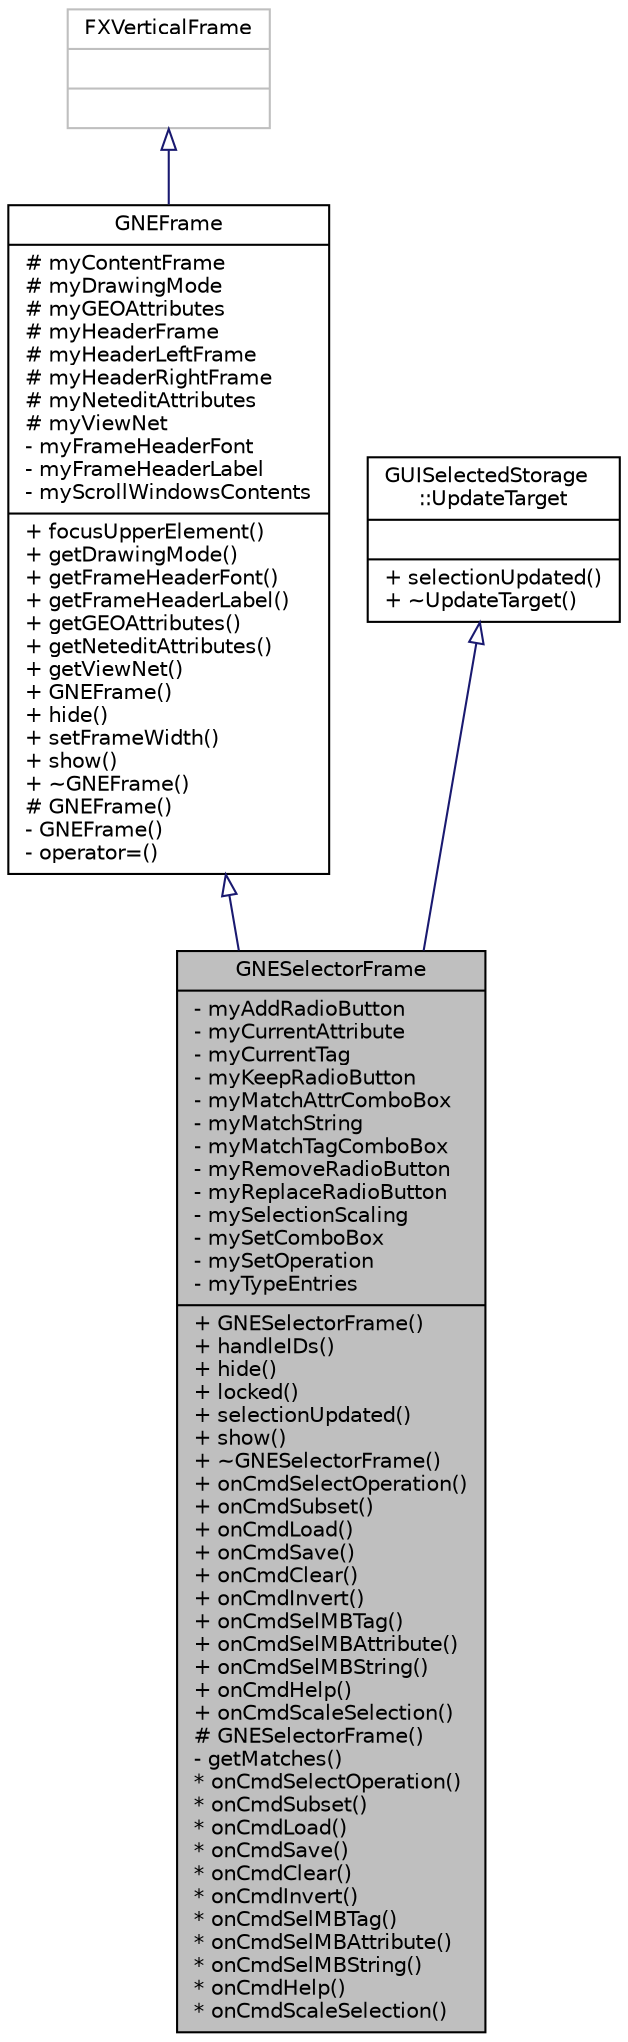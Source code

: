 digraph "GNESelectorFrame"
{
  edge [fontname="Helvetica",fontsize="10",labelfontname="Helvetica",labelfontsize="10"];
  node [fontname="Helvetica",fontsize="10",shape=record];
  Node0 [label="{GNESelectorFrame\n|- myAddRadioButton\l- myCurrentAttribute\l- myCurrentTag\l- myKeepRadioButton\l- myMatchAttrComboBox\l- myMatchString\l- myMatchTagComboBox\l- myRemoveRadioButton\l- myReplaceRadioButton\l- mySelectionScaling\l- mySetComboBox\l- mySetOperation\l- myTypeEntries\l|+ GNESelectorFrame()\l+ handleIDs()\l+ hide()\l+ locked()\l+ selectionUpdated()\l+ show()\l+ ~GNESelectorFrame()\l+ onCmdSelectOperation()\l+ onCmdSubset()\l+ onCmdLoad()\l+ onCmdSave()\l+ onCmdClear()\l+ onCmdInvert()\l+ onCmdSelMBTag()\l+ onCmdSelMBAttribute()\l+ onCmdSelMBString()\l+ onCmdHelp()\l+ onCmdScaleSelection()\l# GNESelectorFrame()\l- getMatches()\l* onCmdSelectOperation()\l* onCmdSubset()\l* onCmdLoad()\l* onCmdSave()\l* onCmdClear()\l* onCmdInvert()\l* onCmdSelMBTag()\l* onCmdSelMBAttribute()\l* onCmdSelMBString()\l* onCmdHelp()\l* onCmdScaleSelection()\l}",height=0.2,width=0.4,color="black", fillcolor="grey75", style="filled", fontcolor="black"];
  Node1 -> Node0 [dir="back",color="midnightblue",fontsize="10",style="solid",arrowtail="onormal",fontname="Helvetica"];
  Node1 [label="{GNEFrame\n|# myContentFrame\l# myDrawingMode\l# myGEOAttributes\l# myHeaderFrame\l# myHeaderLeftFrame\l# myHeaderRightFrame\l# myNeteditAttributes\l# myViewNet\l- myFrameHeaderFont\l- myFrameHeaderLabel\l- myScrollWindowsContents\l|+ focusUpperElement()\l+ getDrawingMode()\l+ getFrameHeaderFont()\l+ getFrameHeaderLabel()\l+ getGEOAttributes()\l+ getNeteditAttributes()\l+ getViewNet()\l+ GNEFrame()\l+ hide()\l+ setFrameWidth()\l+ show()\l+ ~GNEFrame()\l# GNEFrame()\l- GNEFrame()\l- operator=()\l}",height=0.2,width=0.4,color="black", fillcolor="white", style="filled",URL="$d1/db9/class_g_n_e_frame.html"];
  Node2 -> Node1 [dir="back",color="midnightblue",fontsize="10",style="solid",arrowtail="onormal",fontname="Helvetica"];
  Node2 [label="{FXVerticalFrame\n||}",height=0.2,width=0.4,color="grey75", fillcolor="white", style="filled"];
  Node3 -> Node0 [dir="back",color="midnightblue",fontsize="10",style="solid",arrowtail="onormal",fontname="Helvetica"];
  Node3 [label="{GUISelectedStorage\l::UpdateTarget\n||+ selectionUpdated()\l+ ~UpdateTarget()\l}",height=0.2,width=0.4,color="black", fillcolor="white", style="filled",URL="$d5/d58/class_g_u_i_selected_storage_1_1_update_target.html"];
}
